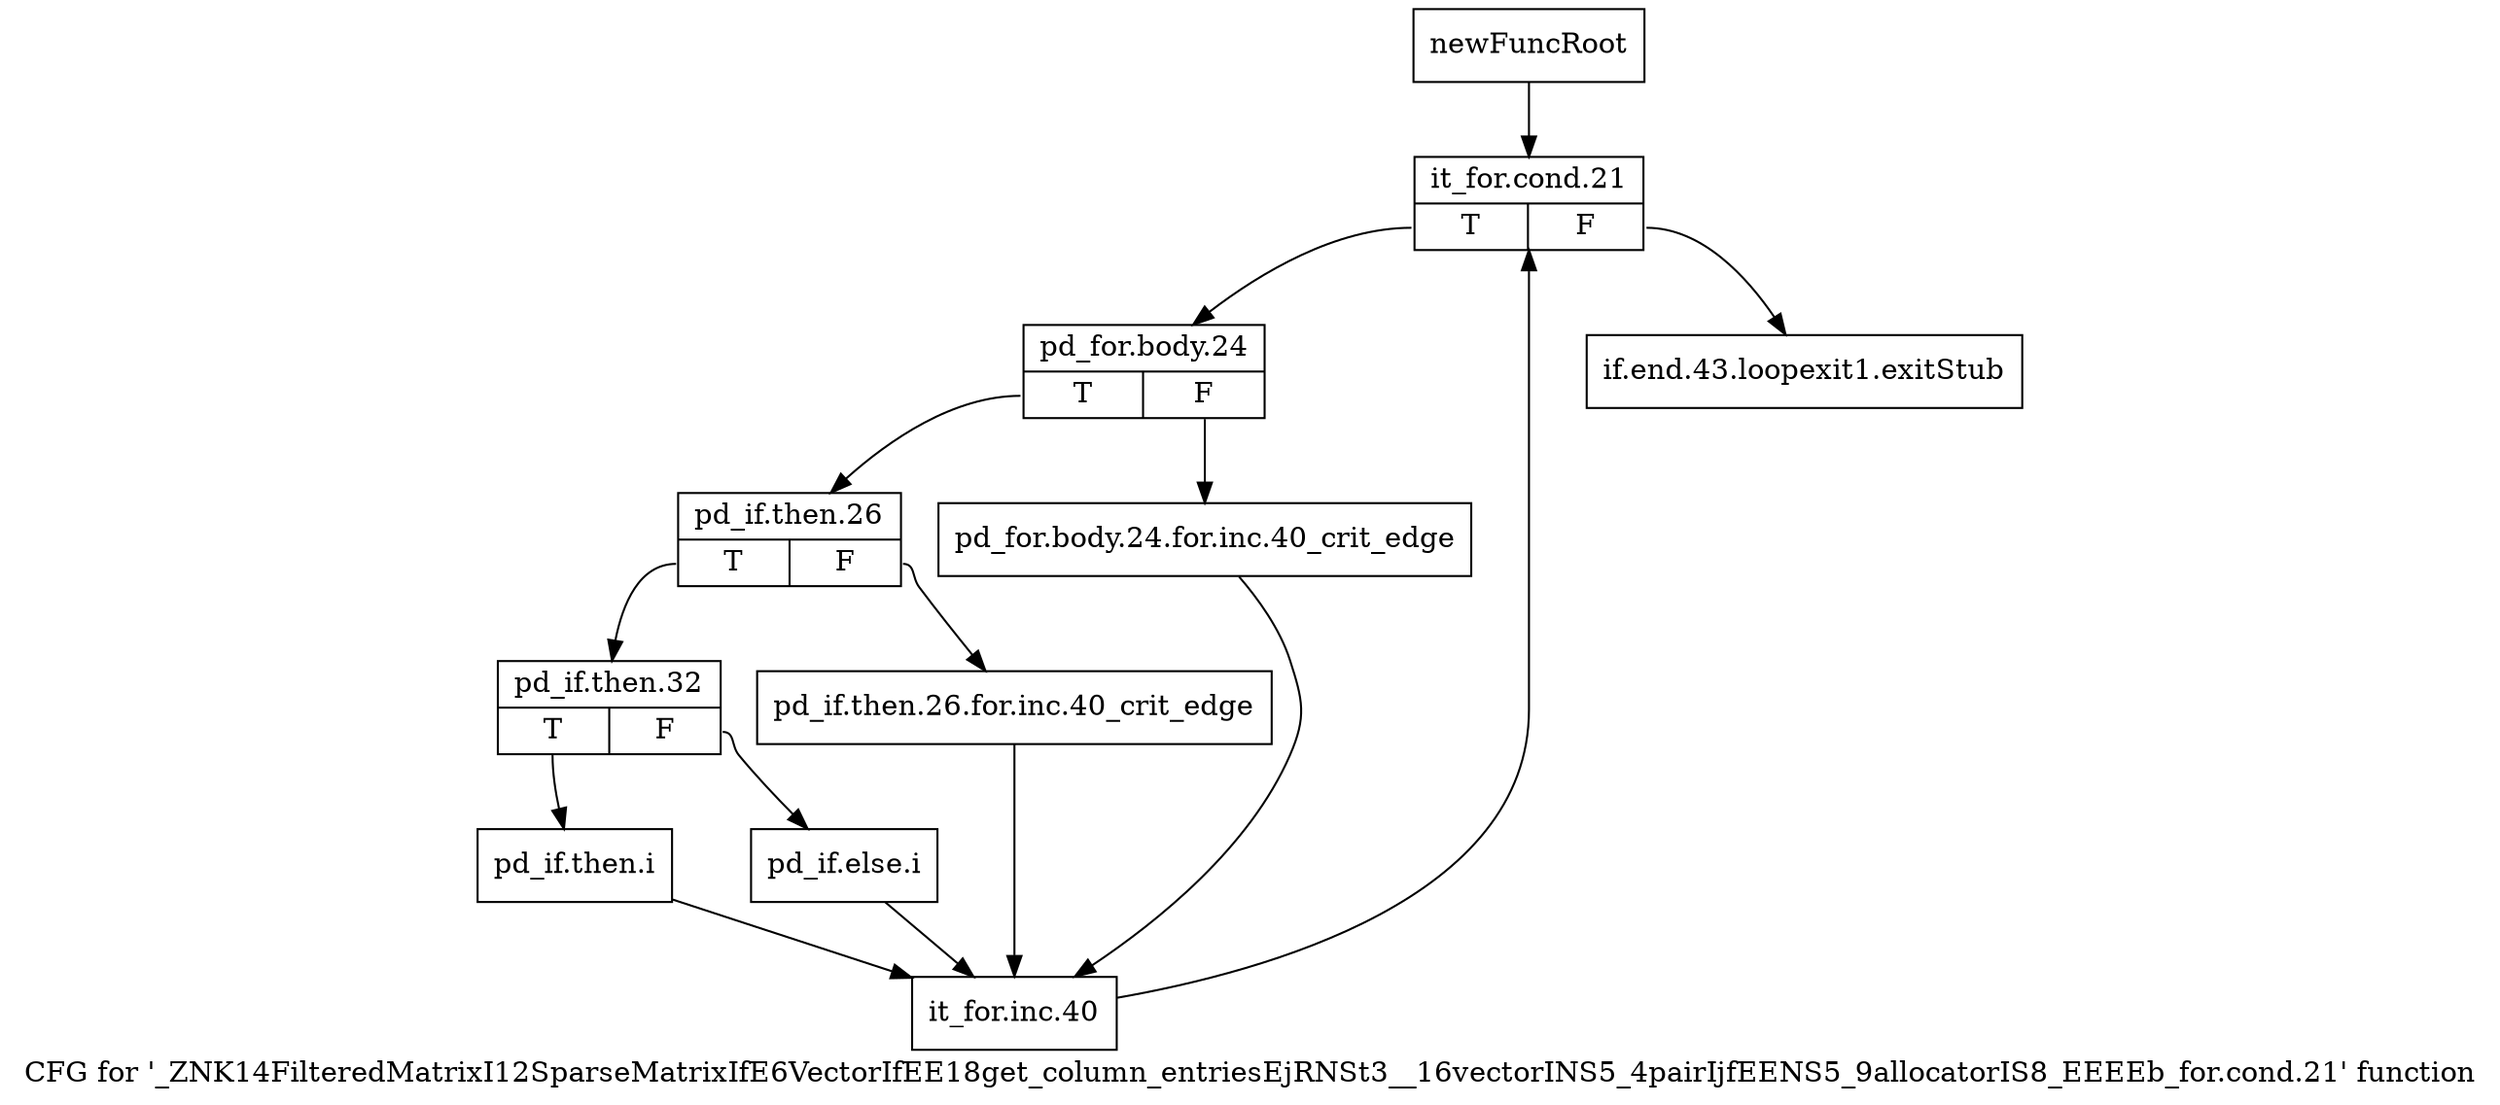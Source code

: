 digraph "CFG for '_ZNK14FilteredMatrixI12SparseMatrixIfE6VectorIfEE18get_column_entriesEjRNSt3__16vectorINS5_4pairIjfEENS5_9allocatorIS8_EEEEb_for.cond.21' function" {
	label="CFG for '_ZNK14FilteredMatrixI12SparseMatrixIfE6VectorIfEE18get_column_entriesEjRNSt3__16vectorINS5_4pairIjfEENS5_9allocatorIS8_EEEEb_for.cond.21' function";

	Node0x9277250 [shape=record,label="{newFuncRoot}"];
	Node0x9277250 -> Node0x9280cd0;
	Node0x9280c80 [shape=record,label="{if.end.43.loopexit1.exitStub}"];
	Node0x9280cd0 [shape=record,label="{it_for.cond.21|{<s0>T|<s1>F}}"];
	Node0x9280cd0:s0 -> Node0x9280d20;
	Node0x9280cd0:s1 -> Node0x9280c80;
	Node0x9280d20 [shape=record,label="{pd_for.body.24|{<s0>T|<s1>F}}"];
	Node0x9280d20:s0 -> Node0x9280dc0;
	Node0x9280d20:s1 -> Node0x9280d70;
	Node0x9280d70 [shape=record,label="{pd_for.body.24.for.inc.40_crit_edge}"];
	Node0x9280d70 -> Node0x9280f50;
	Node0x9280dc0 [shape=record,label="{pd_if.then.26|{<s0>T|<s1>F}}"];
	Node0x9280dc0:s0 -> Node0x9280e60;
	Node0x9280dc0:s1 -> Node0x9280e10;
	Node0x9280e10 [shape=record,label="{pd_if.then.26.for.inc.40_crit_edge}"];
	Node0x9280e10 -> Node0x9280f50;
	Node0x9280e60 [shape=record,label="{pd_if.then.32|{<s0>T|<s1>F}}"];
	Node0x9280e60:s0 -> Node0x9280f00;
	Node0x9280e60:s1 -> Node0x9280eb0;
	Node0x9280eb0 [shape=record,label="{pd_if.else.i}"];
	Node0x9280eb0 -> Node0x9280f50;
	Node0x9280f00 [shape=record,label="{pd_if.then.i}"];
	Node0x9280f00 -> Node0x9280f50;
	Node0x9280f50 [shape=record,label="{it_for.inc.40}"];
	Node0x9280f50 -> Node0x9280cd0;
}
